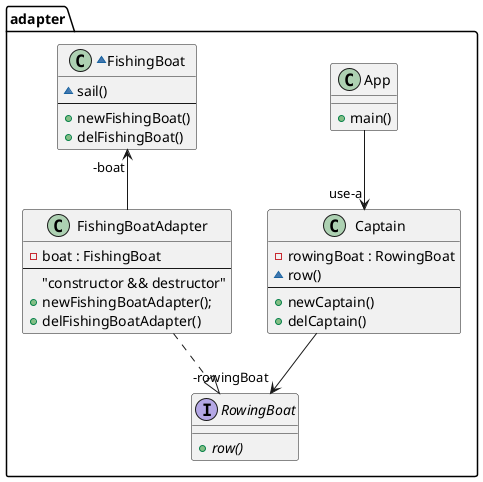 @startuml
package adapter{
    class App{
        + main()
    }
    class Captain{
        - rowingBoat : RowingBoat
        ~ row()
        --
        + newCaptain()
        + delCaptain()
    }
    ~class FishingBoat{
        ~ sail()
        --
        + newFishingBoat()
        + delFishingBoat()
    }
    interface RowingBoat{
        + row() {abstract}
    }
    class FishingBoatAdapter{
        - boat : FishingBoat
        --
        "constructor && destructor"
        + newFishingBoatAdapter();
        + delFishingBoatAdapter()
    }

    App --> "use-a" Captain
    Captain --> "-rowingBoat" RowingBoat
    FishingBoatAdapter ..|> RowingBoat
    FishingBoat "-boat" <-- FishingBoatAdapter
}
@enduml